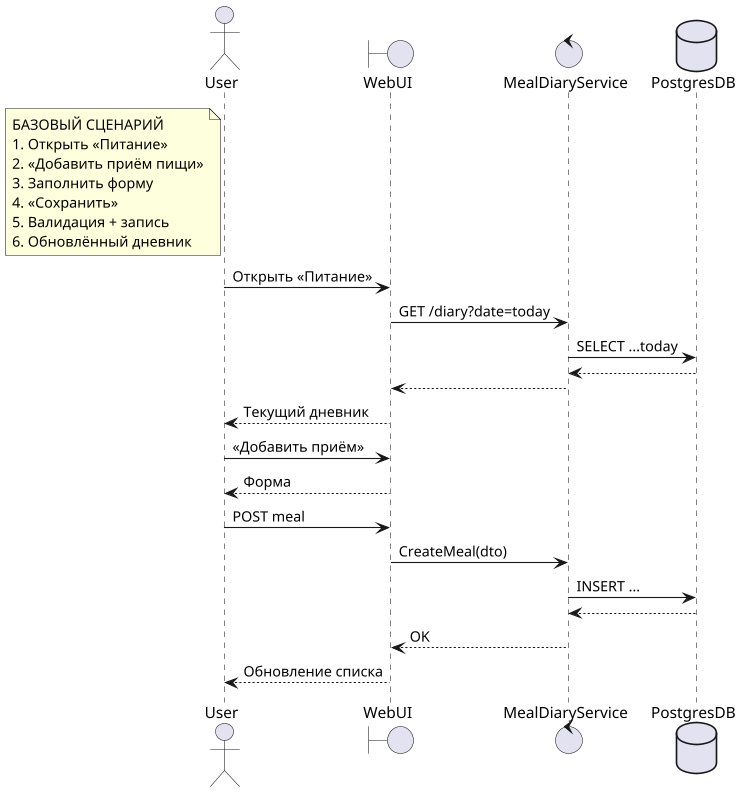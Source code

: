 @startuml UC4_LogMeal
scale 1.1
skinparam Padding 100           '

actor User
note left of User
 БАЗОВЫЙ СЦЕНАРИЙ
 1. Открыть «Питание»
 2. «Добавить приём пищи»
 3. Заполнить форму
 4. «Сохранить»
 5. Валидация + запись
 6. Обновлённый дневник
end note

boundary WebUI
control  MealDiaryService
database PostgresDB

User  -> WebUI               : Открыть «Питание»
WebUI -> MealDiaryService    : GET /diary?date=today
MealDiaryService -> PostgresDB : SELECT ...today
PostgresDB --> MealDiaryService
MealDiaryService --> WebUI
WebUI --> User               : Текущий дневник

User  -> WebUI               : «Добавить приём»
WebUI --> User               : Форма

User  -> WebUI               : POST meal
WebUI -> MealDiaryService    : CreateMeal(dto)
MealDiaryService -> PostgresDB : INSERT ...
PostgresDB --> MealDiaryService
MealDiaryService --> WebUI    : OK
WebUI --> User               : Обновление списка
@enduml